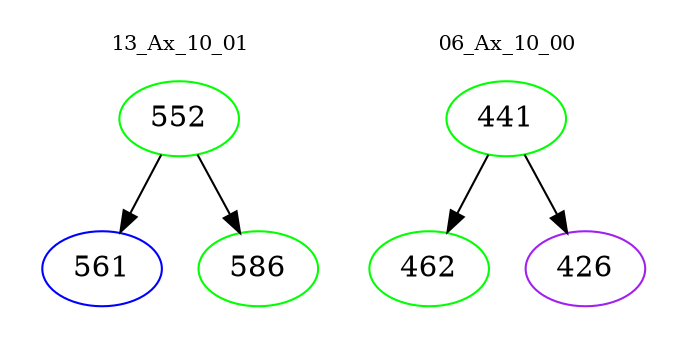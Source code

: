 digraph{
subgraph cluster_0 {
color = white
label = "13_Ax_10_01";
fontsize=10;
T0_552 [label="552", color="green"]
T0_552 -> T0_561 [color="black"]
T0_561 [label="561", color="blue"]
T0_552 -> T0_586 [color="black"]
T0_586 [label="586", color="green"]
}
subgraph cluster_1 {
color = white
label = "06_Ax_10_00";
fontsize=10;
T1_441 [label="441", color="green"]
T1_441 -> T1_462 [color="black"]
T1_462 [label="462", color="green"]
T1_441 -> T1_426 [color="black"]
T1_426 [label="426", color="purple"]
}
}

